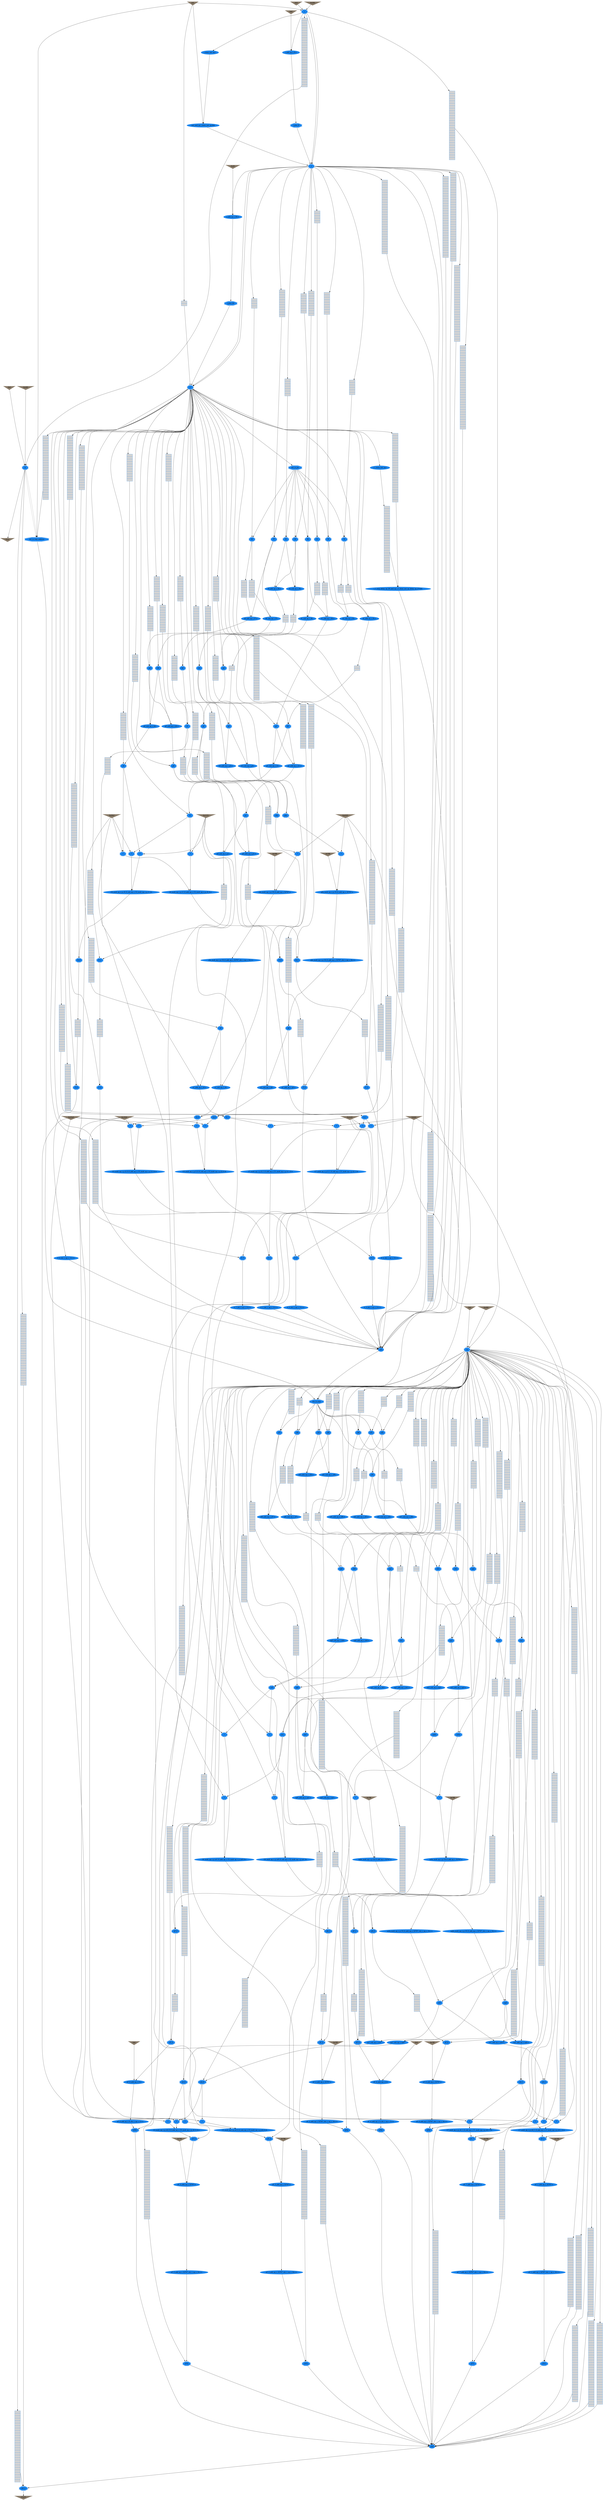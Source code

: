 digraph fdct {
	// Components (Nodes)
	node [shape=ellipse, style=filled, color=dodgerblue2];
	"C7_mult_op_s_p_xS_1_6_sub_op_s_C1_mult_op_s_p_xQ_1_6" [label="C7_mult_op_s_p_xS_1_6_sub_op_s_C1_mult_op_s_p_xQ_1_6:-"  color=dodgerblue2 ];
	"xp1" [label="xp1" shape=doubleoctagon  color=dodgerblue2 ];
	"c322" [label="{||||||||||}" shape=record fillcolor=lightgray  color=dodgerblue2 ];
	"F_7_shr_c_op_s_13" [label="F_7_shr_c_op_s_13:>>"  color=dodgerblue2 ];
	"c411" [label="{||||||}" shape=record fillcolor=lightgray  color=dodgerblue2 ];
	"f3" [label="f3" shape=doubleoctagon  color=dodgerblue2 ];
	"c267" [color=bisque4 shape=invtriangle label="0x8"];
	"f0_add_op_s_f7" [label="f0_add_op_s_f7:+"  color=dodgerblue2 ];
	"c356" [label="{|||||||||||}" shape=record fillcolor=lightgray  color=dodgerblue2 ];
	"xq0a_mult_op_s_p_C0_6_add_op_s_32767_shr_c_op_s_16" [label="xq0a_mult_op_s_p_C0_6_add_op_s_32767_shr_c_op_s_16:>>"  color=dodgerblue2 ];
	"xf0" [label="xf0" shape=doubleoctagon  color=dodgerblue2 ];
	"C3" [color=bisque4 shape=invtriangle label="0x25a0"];
	"c390" [label="{|||||}" shape=record fillcolor=lightgray  color=dodgerblue2 ];
	"s1" [label="s1" shape=doubleoctagon  color=dodgerblue2 ];
	"C7_mult_op_s_p_Q_1_6_add_op_s_C1_mult_op_s_p_S_1_6" [label="C7_mult_op_s_p_Q_1_6_add_op_s_C1_mult_op_s_p_S_1_6:+"  color=dodgerblue2 ];
	"xF_3_add_op_s_32767" [label="xF_3_add_op_s_32767:+"  color=dodgerblue2 ];
	"c335" [label="{||||||||||||||||||}" shape=record fillcolor=lightgray  color=dodgerblue2 ];
	"xR_0" [label="xR_0" shape=doubleoctagon  color=dodgerblue2 ];
	"c424" [label="{||}" shape=record fillcolor=lightgray  color=dodgerblue2 ];
	"xj_step_delay_op_6" [label="{|||||}" shape=record fillcolor=lightgray  color=dodgerblue2 ];
	"C1" [color=bisque4 shape=invtriangle label="0x2c62"];
	"xg2" [label="xg2" shape=doubleoctagon  color=dodgerblue2 ];
	"c369" [label="{|||||||||||||||||||}" shape=record fillcolor=lightgray  color=dodgerblue2 ];
	"h3_sub_op_s_g3" [label="h3_sub_op_s_g3:-"  color=dodgerblue2 ];
	"xq1_sub_op_s_xq0" [label="xq1_sub_op_s_xq0:-"  color=dodgerblue2 ];
	"S_1" [label="S_1" shape=doubleoctagon  color=dodgerblue2 ];
	"c403" [label="{||||||}" shape=record fillcolor=lightgray  color=dodgerblue2 ];
	"F_2" [label="F_2" shape=doubleoctagon  color=dodgerblue2 ];
	"c314" [label="{|||||||||}" shape=record fillcolor=lightgray  color=dodgerblue2 ];
	"j_step_delay_op_31" [label="{||||||||||||||||||||||||||||||}" shape=record fillcolor=lightgray  color=dodgerblue2 ];
	"c348" [label="{||||||||||}" shape=record fillcolor=lightgray  color=dodgerblue2 ];
	"xj_step_delay_op_33" [label="{||||||||||||||||||||||||||||||||}" shape=record fillcolor=lightgray  color=dodgerblue2 ];
	"j_step_delay_op_4" [label="{|||}" shape=record fillcolor=lightgray  color=dodgerblue2 ];
	"C6" [color=bisque4 shape=invtriangle label="0x1151"];
	"xf5" [label="xf5" shape=doubleoctagon  color=dodgerblue2 ];
	"xg0_add_op_s_xh0" [label="xg0_add_op_s_xh0:+"  color=dodgerblue2 ];
	"init" [color=bisque4 shape=invtriangle label="init"];
	"C5_mult_op_s_p_xQ_0_6" [label="*" shape=doubleoctagon  color=dodgerblue2 ];
	"p0_add_op_s_p1" [label="p0_add_op_s_p1:+"  color=dodgerblue2 ];
	"c382" [label="{|||||||||||||||||||||||||||}" shape=record fillcolor=lightgray  color=dodgerblue2 ];
	"i_1_done_not_op" [label="i_1_done_not_op:!"  color=dodgerblue2 ];
	"c327" [label="{||||||||||}" shape=record fillcolor=lightgray  color=dodgerblue2 ];
	"i_plus_8" [label="i_plus_8" shape=doubleoctagon  color=dodgerblue2 ];
	"f2_sub_op_s_f5" [label="f2_sub_op_s_f5:-"  color=dodgerblue2 ];
	"c272" [color=bisque4 shape=invtriangle label="0x7fff"];
	"c416" [label="{||||||}" shape=record fillcolor=lightgray  color=dodgerblue2 ];
	"xs0a" [label="xs0a" shape=doubleoctagon  color=dodgerblue2 ];
	"xr0" [label="xr0" shape=doubleoctagon  color=dodgerblue2 ];
	"C2_mult_op_s_p_xr0_6" [label="*" shape=doubleoctagon  color=dodgerblue2 ];
	"c361" [label="{|||||||||||}" shape=record fillcolor=lightgray  color=dodgerblue2 ];
	"xh1" [label="xh1" shape=doubleoctagon  color=dodgerblue2 ];
	"c395" [label="{||||}" shape=record fillcolor=lightgray  color=dodgerblue2 ];
	"C5_mult_op_s_p_S_0_6" [label="*" shape=doubleoctagon  color=dodgerblue2 ];
	"c306" [color=bisque4 shape=invtriangle label="0x7fff"];
	"xf0_add_op_s_xf7" [label="xf0_add_op_s_xf7:+"  color=dodgerblue2 ];
	"xF_1" [label="xF_1" shape=doubleoctagon  color=dodgerblue2 ];
	"c285" [color=bisque4 shape=invtriangle label="0x0"];
	"xF_5_add_op_s_32767_shr_c_op_s_16" [label="xF_5_add_op_s_32767_shr_c_op_s_16:>>"  color=dodgerblue2 ];
	"xP_0" [label="xP_0" shape=doubleoctagon  color=dodgerblue2 ];
	"c340" [label="{|||||||||||||||||||||||||}" shape=record fillcolor=lightgray  color=dodgerblue2 ];
	"mf" [label="mf"  color=dodgerblue2 ];
	"c319" [label="{|||||||||}" shape=record fillcolor=lightgray  color=dodgerblue2 ];
	"j_step_delay_op_34" [label="{|||||||||||||||||||||||||||||||||}" shape=record fillcolor=lightgray  color=dodgerblue2 ];
	"q0a_mult_op_s_p_C0_6_add_op_s_32767" [label="q0a_mult_op_s_p_C0_6_add_op_s_32767:+"  color=dodgerblue2 ];
	"c374" [label="{||||||||||||||||||||||||||}" shape=record fillcolor=lightgray  color=dodgerblue2 ];
	"C7_mult_op_s_p_xQ_1_6_add_op_s_C1_mult_op_s_p_xS_1_6" [label="C7_mult_op_s_p_xQ_1_6_add_op_s_C1_mult_op_s_p_xS_1_6:+"  color=dodgerblue2 ];
	"c353" [label="{||||||||||}" shape=record fillcolor=lightgray  color=dodgerblue2 ];
	"j_step_delay_op_9" [label="{||||||||}" shape=record fillcolor=lightgray  color=dodgerblue2 ];
	"xh3_sub_op_s_xg3" [label="xh3_sub_op_s_xg3:-"  color=dodgerblue2 ];
	"f6" [label="f6" shape=doubleoctagon  color=dodgerblue2 ];
	"c408" [label="{||||||}" shape=record fillcolor=lightgray  color=dodgerblue2 ];
	"xi_step_delay_op_29_" [label="{||||||||||||||||||||||||||||}" shape=record fillcolor=lightgray  color=dodgerblue2 ];
	"xF_1_add_op_s_32767_shr_c_op_s_16" [label="xF_1_add_op_s_32767_shr_c_op_s_16:>>"  color=dodgerblue2 ];
	"i_1" [label="i_1" shape=doubleoctagon  color=dodgerblue2 ];
	"c332" [label="{|||||||||||||||||}" shape=record fillcolor=lightgray  color=dodgerblue2 ];
	"h1" [label="h1" shape=doubleoctagon  color=dodgerblue2 ];
	"C1" [color=bisque4 shape=invtriangle label="0x2c62"];
	"xf2" [label="xf2" shape=doubleoctagon  color=dodgerblue2 ];
	"c387" [label="{|||||||||||||||||||||||||||}" shape=record fillcolor=lightgray  color=dodgerblue2 ];
	"s1_sub_op_s_s0" [label="s1_sub_op_s_s0:-"  color=dodgerblue2 ];
	"c366" [label="{||||||||||||||||||}" shape=record fillcolor=lightgray  color=dodgerblue2 ];
	"C7" [color=bisque4 shape=invtriangle label="0x8d4"];
	"g1_add_op_s_h1" [label="g1_add_op_s_h1:+"  color=dodgerblue2 ];
	"c421" [label="{||}" shape=record fillcolor=lightgray  color=dodgerblue2 ];
	"xg3" [label="xg3" shape=doubleoctagon  color=dodgerblue2 ];
	"xj_step_delay_op_3" [label="{||}" shape=record fillcolor=lightgray  color=dodgerblue2 ];
	"xj_step_delay_op_30" [label="{|||||||||||||||||||||||||||||}" shape=record fillcolor=lightgray  color=dodgerblue2 ];
	"F_1_shr_c_op_s_13" [label="F_1_shr_c_op_s_13:>>"  color=dodgerblue2 ];
	"c400" [label="{||||}" shape=record fillcolor=lightgray  color=dodgerblue2 ];
	"F_5" [label="F_5" shape=doubleoctagon  color=dodgerblue2 ];
	"c311" [color=bisque4 shape=invtriangle label="0x7fff"];
	"xp0_add_op_s_xp1" [label="xp0_add_op_s_xp1:+"  color=dodgerblue2 ];
	"xF6r" [label="xF6r" shape=doubleoctagon  color=dodgerblue2 ];
	"C6_mult_op_s_p_r0_6" [label="*" shape=doubleoctagon  color=dodgerblue2 ];
	"c290" [color=bisque4 shape=invtriangle label="0x7fff"];
	"xf7" [label="xf7" shape=doubleoctagon  color=dodgerblue2 ];
	"xf2_sub_op_s_xf5" [label="xf2_sub_op_s_xf5:-"  color=dodgerblue2 ];
	"c345" [label="{|||||||||||||||||||||||||}" shape=record fillcolor=lightgray  color=dodgerblue2 ];
	"init_and_op_i_done_not_op" [label="init_and_op_i_done_not_op:&&"  color=dodgerblue2 ];
	"f1" [label="f1" shape=doubleoctagon  color=dodgerblue2 ];
	"i_1_delay_op_26" [label="{|||||||||||||||||||||||||}" shape=record fillcolor=lightgray  color=dodgerblue2 ];
	"c413" [label="{||||||}" shape=record fillcolor=lightgray  color=dodgerblue2 ];
	"c324" [label="{||||||||||}" shape=record fillcolor=lightgray  color=dodgerblue2 ];
	"P_1" [label="P_1" shape=doubleoctagon  color=dodgerblue2 ];
	"C5_mult_op_s_p_xS_0_6" [label="*" shape=doubleoctagon  color=dodgerblue2 ];
	"c379" [label="{||||||||||||||||||||||||||}" shape=record fillcolor=lightgray  color=dodgerblue2 ];
	"c392" [label="{|}" shape=record fillcolor=lightgray  color=dodgerblue2 ];
	"C1_mult_op_s_p_Q_1_6" [label="*" shape=doubleoctagon  color=dodgerblue2 ];
	"xF_4_add_op_s_4" [label="xF_4_add_op_s_4:+"  color=dodgerblue2 ];
	"s0" [label="s0" shape=doubleoctagon  color=dodgerblue2 ];
	"xQ_1" [label="xQ_1" shape=doubleoctagon  color=dodgerblue2 ];
	"xj_step_delay_op_8" [label="{|||||||}" shape=record fillcolor=lightgray  color=dodgerblue2 ];
	"c337" [label="{||||||||||||||||||}" shape=record fillcolor=lightgray  color=dodgerblue2 ];
	"C0" [color=bisque4 shape=invtriangle label="0xb505"];
	"c358" [label="{|||||||||||}" shape=record fillcolor=lightgray  color=dodgerblue2 ];
	"f1_add_op_s_f6" [label="f1_add_op_s_f6:+"  color=dodgerblue2 ];
	"xs0a_mult_op_s_p_C0_6_add_op_s_32767" [label="xs0a_mult_op_s_p_C0_6_add_op_s_32767:+"  color=dodgerblue2 ];
	"C3" [color=bisque4 shape=invtriangle label="0x25a0"];
	"i" [label="i" shape=doubleoctagon  color=dodgerblue2 ];
	"c316" [label="{|||||||||}" shape=record fillcolor=lightgray  color=dodgerblue2 ];
	"j_step_delay_op_32" [label="{|||||||||||||||||||||||||||||||}" shape=record fillcolor=lightgray  color=dodgerblue2 ];
	"c405" [label="{||||||}" shape=record fillcolor=lightgray  color=dodgerblue2 ];
	"F_0" [label="F_0" shape=doubleoctagon  color=dodgerblue2 ];
	"xj_step_delay_op_35" [label="{||||||||||||||||||||||||||||||||||}" shape=record fillcolor=lightgray  color=dodgerblue2 ];
	"j_step_delay_op_6" [label="{|||||}" shape=record fillcolor=lightgray  color=dodgerblue2 ];
	"c350" [label="{||||||||||}" shape=record fillcolor=lightgray  color=dodgerblue2 ];
	"c426" [label="{||}" shape=record fillcolor=lightgray  color=dodgerblue2 ];
	"xg1" [label="xg1" shape=doubleoctagon  color=dodgerblue2 ];
	"C5" [color=bisque4 shape=invtriangle label="0x1924"];
	"s0a_mult_op_s_p_C0_6_add_op_s_32767" [label="s0a_mult_op_s_p_C0_6_add_op_s_32767:+"  color=dodgerblue2 ];
	"c371" [label="{|||||||||||||||||||}" shape=record fillcolor=lightgray  color=dodgerblue2 ];
	"xs1_sub_op_s_xs0" [label="xs1_sub_op_s_xs0:-"  color=dodgerblue2 ];
	"xF5r" [label="xF5r" shape=doubleoctagon  color=dodgerblue2 ];
	"c329" [label="{|||||||||||||||||}" shape=record fillcolor=lightgray  color=dodgerblue2 ];
	"xS_1" [label="xS_1" shape=doubleoctagon  color=dodgerblue2 ];
	"xF_0_add_op_s_6" [label="xF_0_add_op_s_6:+"  color=dodgerblue2 ];
	"C2" [color=bisque4 shape=invtriangle label="0x29cf"];
	"xF_6" [label="xF_6" shape=doubleoctagon  color=dodgerblue2 ];
	"c418" [label="{||||||}" shape=record fillcolor=lightgray  color=dodgerblue2 ];
	"i_1_step_delay_op_28_and_op_i_1_done_not_op_delay_op_27" [label="i_1_step_delay_op_28_and_op_i_1_done_not_op_delay_op_27:&&"  color=dodgerblue2 ];
	"C6" [color=bisque4 shape=invtriangle label="0x1151"];
	"xf4" [label="xf4" shape=doubleoctagon  color=dodgerblue2 ];
	"xg1_add_op_s_xh1" [label="xg1_add_op_s_xh1:+"  color=dodgerblue2 ];
	"g3" [label="g3" shape=doubleoctagon  color=dodgerblue2 ];
	"c384" [label="{|||||||||||||||||||||||||||}" shape=record fillcolor=lightgray  color=dodgerblue2 ];
	"q1_add_op_s_q0" [label="q1_add_op_s_q0:+"  color=dodgerblue2 ];
	"xi" [label="xi" shape=doubleoctagon  color=dodgerblue2 ];
	"dct_o" [label="dct_o" shape=doubleoctagon  color=dodgerblue2 ];
	"c397" [label="{|}" shape=record fillcolor=lightgray  color=dodgerblue2 ];
	"xF_6_add_op_s_32767_shr_c_op_s_16" [label="xF_6_add_op_s_32767_shr_c_op_s_16:>>"  color=dodgerblue2 ];
	"xq0a" [label="xq0a" shape=doubleoctagon  color=dodgerblue2 ];
	"c342" [label="{|||||||||||||||||||||||||}" shape=record fillcolor=lightgray  color=dodgerblue2 ];
	"xf1_add_op_s_xf6" [label="xf1_add_op_s_xf6:+"  color=dodgerblue2 ];
	"C6_mult_op_s_p_xr0_6" [label="*" shape=doubleoctagon  color=dodgerblue2 ];
	"f3_sub_op_s_f4" [label="f3_sub_op_s_f4:-"  color=dodgerblue2 ];
	"c363" [label="{||||||||||||||||||}" shape=record fillcolor=lightgray  color=dodgerblue2 ];
	"C3_mult_op_s_p_S_0_6" [label="*" shape=doubleoctagon  color=dodgerblue2 ];
	"xF0r" [label="xF0r" shape=doubleoctagon  color=dodgerblue2 ];
	"c308" [color=bisque4 shape=invtriangle label="0x7fff"];
	"c355" [label="{|||||||||||}" shape=record fillcolor=lightgray  color=dodgerblue2 ];
	"j_step_delay_op_11" [label="{||||||||||}" shape=record fillcolor=lightgray  color=dodgerblue2 ];
	"xq0a_mult_op_s_p_C0_6_add_op_s_32767" [label="xq0a_mult_op_s_p_C0_6_add_op_s_32767:+"  color=dodgerblue2 ];
	"c410" [label="{||||}" shape=record fillcolor=lightgray  color=dodgerblue2 ];
	"j_step_delay_op_35" [label="{||||||||||||||||||||||||||||||||||}" shape=record fillcolor=lightgray  color=dodgerblue2 ];
	"c266" [color=bisque4 shape=invtriangle label="0x280"];
	"f4" [label="f4" shape=doubleoctagon  color=dodgerblue2 ];
	"C1_mult_op_s_p_xQ_1_6" [label="*" shape=doubleoctagon  color=dodgerblue2 ];
	"c321" [label="{||||||||||}" shape=record fillcolor=lightgray  color=dodgerblue2 ];
	"Q_0" [label="Q_0" shape=doubleoctagon  color=dodgerblue2 ];
	"C6_mult_op_s_p_r1_6" [label="*" shape=doubleoctagon  color=dodgerblue2 ];
	"c287" [color=bisque4 shape=invtriangle label="0x0"];
	"c376" [label="{||||||||||||||||||||||||||}" shape=record fillcolor=lightgray  color=dodgerblue2 ];
	"C7" [color=bisque4 shape=invtriangle label="0x8d4"];
	"h3_add_op_s_g3" [label="h3_add_op_s_g3:+"  color=dodgerblue2 ];
	"c368" [label="{||||||||||||||||||}" shape=record fillcolor=lightgray  color=dodgerblue2 ];
	"c334" [label="{|||||||||||||||||}" shape=record fillcolor=lightgray  color=dodgerblue2 ];
	"xj_step_delay_op_5" [label="{||||}" shape=record fillcolor=lightgray  color=dodgerblue2 ];
	"c423" [label="{|||||}" shape=record fillcolor=lightgray  color=dodgerblue2 ];
	"xF_4" [label="xF_4" shape=doubleoctagon  color=dodgerblue2 ];
	"c389" [label="{||||||}" shape=record fillcolor=lightgray  color=dodgerblue2 ];
	"xF3r" [label="xF3r" shape=doubleoctagon  color=dodgerblue2 ];
	"xF_2_add_op_s_32767_shr_c_op_s_16" [label="xF_2_add_op_s_32767_shr_c_op_s_16:>>"  color=dodgerblue2 ];
	"xR_1" [label="xR_1" shape=doubleoctagon  color=dodgerblue2 ];
	"xf1" [label="xf1" shape=doubleoctagon  color=dodgerblue2 ];
	"C1" [color=bisque4 shape=invtriangle label="0x2c62"];
	"C1_mult_op_s_p_S_1_6" [label="*" shape=doubleoctagon  color=dodgerblue2 ];
	"c292" [color=bisque4 shape=invtriangle label="0x7fff"];
	"xf6" [label="xf6" shape=doubleoctagon  color=dodgerblue2 ];
	"xf3_sub_op_s_xf4" [label="xf3_sub_op_s_xf4:-"  color=dodgerblue2 ];
	"c347" [label="{||||||||||}" shape=record fillcolor=lightgray  color=dodgerblue2 ];
	"init_delay_op_2" [label="{|}" shape=record fillcolor=lightgray  color=dodgerblue2 ];
	"xj_step_delay_op_32" [label="{|||||||||||||||||||||||||||||||}" shape=record fillcolor=lightgray  color=dodgerblue2 ];
	"F_3" [label="F_3" shape=doubleoctagon  color=dodgerblue2 ];
	"c402" [label="{||||||}" shape=record fillcolor=lightgray  color=dodgerblue2 ];
	"F_2_shr_c_op_s_13" [label="F_2_shr_c_op_s_13:>>"  color=dodgerblue2 ];
	"c313" [label="{|||||||||}" shape=record fillcolor=lightgray  color=dodgerblue2 ];
	"xq0" [label="xq0" shape=doubleoctagon  color=dodgerblue2 ];
	"xq1_add_op_s_xq0" [label="xq1_add_op_s_xq0:+"  color=dodgerblue2 ];
	"xr1" [label="xr1" shape=doubleoctagon  color=dodgerblue2 ];
	"c360" [label="{|||||||||||}" shape=record fillcolor=lightgray  color=dodgerblue2 ];
	"C6_mult_op_s_p_xr1_6" [label="*" shape=doubleoctagon  color=dodgerblue2 ];
	"f2_add_op_s_f5" [label="f2_add_op_s_f5:+"  color=dodgerblue2 ];
	"xF2r" [label="xF2r" shape=doubleoctagon  color=dodgerblue2 ];
	"C0" [color=bisque4 shape=invtriangle label="0xb505"];
	"i_1_step_delay_op_28" [label="{|||||||||||||||||||||||||||}" shape=record fillcolor=lightgray  color=dodgerblue2 ];
	"c415" [label="{||}" shape=record fillcolor=lightgray  color=dodgerblue2 ];
	"j_plus_64" [label="j_plus_64" shape=doubleoctagon  color=dodgerblue2 ];
	"c326" [label="{||||||||||}" shape=record fillcolor=lightgray  color=dodgerblue2 ];
	"C3_mult_op_s_p_xS_0_6" [label="*" shape=doubleoctagon  color=dodgerblue2 ];
	"C6_mult_op_s_p_r0_6_sub_op_s_C2_mult_op_s_p_r1_6" [label="C6_mult_op_s_p_r0_6_sub_op_s_C2_mult_op_s_p_r1_6:-"  color=dodgerblue2 ];
	"output" [color=bisque4 shape=invtriangle label="output"];
	"c381" [label="{|||||||||||||||||||||||||||}" shape=record fillcolor=lightgray  color=dodgerblue2 ];
	"F_5_shr_c_op_s_13" [label="F_5_shr_c_op_s_13:>>"  color=dodgerblue2 ];
	"c318" [label="{|||||||||}" shape=record fillcolor=lightgray  color=dodgerblue2 ];
	"R_0" [label="R_0" shape=doubleoctagon  color=dodgerblue2 ];
	"j_step_delay_op_8" [label="{|||||||}" shape=record fillcolor=lightgray  color=dodgerblue2 ];
	"f7" [label="f7" shape=doubleoctagon  color=dodgerblue2 ];
	"xi_step_delay_op_29" [label="{||||||||||||||||||||||||||||}" shape=record fillcolor=lightgray  color=dodgerblue2 ];
	"c407" [label="{||||||}" shape=record fillcolor=lightgray  color=dodgerblue2 ];
	"xf3" [label="xf3" shape=doubleoctagon  color=dodgerblue2 ];
	"xh3_add_op_s_xg3" [label="xh3_add_op_s_xg3:+"  color=dodgerblue2 ];
	"c352" [label="{||||||||||}" shape=record fillcolor=lightgray  color=dodgerblue2 ];
	"g1" [label="g1" shape=doubleoctagon  color=dodgerblue2 ];
	"c386" [label="{|||||||||||||||||||||||||||}" shape=record fillcolor=lightgray  color=dodgerblue2 ];
	"s1_add_op_s_s0" [label="s1_add_op_s_s0:+"  color=dodgerblue2 ];
	"C7" [color=bisque4 shape=invtriangle label="0x8d4"];
	"c394" [label="{||||||}" shape=record fillcolor=lightgray  color=dodgerblue2 ];
	"s0a" [label="s0a" shape=doubleoctagon  color=dodgerblue2 ];
	"c305" [color=bisque4 shape=invtriangle label="0x6"];
	"C3_mult_op_s_p_Q_0_6" [label="*" shape=doubleoctagon  color=dodgerblue2 ];
	"c339" [label="{|||||||||||||||||||||||||}" shape=record fillcolor=lightgray  color=dodgerblue2 ];
	"xF_5_add_op_s_32767" [label="xF_5_add_op_s_32767:+"  color=dodgerblue2 ];
	"xP_1" [label="xP_1" shape=doubleoctagon  color=dodgerblue2 ];
	"xg0" [label="xg0" shape=doubleoctagon  color=dodgerblue2 ];
	"C5" [color=bisque4 shape=invtriangle label="0x1924"];
	"xj_step_delay_op_10" [label="{|||||||||}" shape=record fillcolor=lightgray  color=dodgerblue2 ];
	"c428" [label="{||||||}" shape=record fillcolor=lightgray  color=dodgerblue2 ];
	"C1_mult_op_s_p_xS_1_6" [label="*" shape=doubleoctagon  color=dodgerblue2 ];
	"q0a_mult_op_s_p_C0_6" [label="*" shape=doubleoctagon  color=dodgerblue2 ];
	"c373" [label="{||||||||||||||||||||||||||}" shape=record fillcolor=lightgray  color=dodgerblue2 ];
	"F_6" [label="F_6" shape=doubleoctagon  color=dodgerblue2 ];
	"c399" [label="{||||||}" shape=record fillcolor=lightgray  color=dodgerblue2 ];
	"xF_7_add_op_s_32767_shr_c_op_s_16" [label="xF_7_add_op_s_32767_shr_c_op_s_16:>>"  color=dodgerblue2 ];
	"c344" [label="{|||||||||||||||||||||||||}" shape=record fillcolor=lightgray  color=dodgerblue2 ];
	"i_done_not_op" [label="i_done_not_op:!"  color=dodgerblue2 ];
	"xf2_add_op_s_xf5" [label="xf2_add_op_s_xf5:+"  color=dodgerblue2 ];
	"C0" [color=bisque4 shape=invtriangle label="0xb505"];
	"xs0" [label="xs0" shape=doubleoctagon  color=dodgerblue2 ];
	"c378" [label="{||||||||||||||||||||||||||}" shape=record fillcolor=lightgray  color=dodgerblue2 ];
	"C6_mult_op_s_p_r1_6_add_op_s_C2_mult_op_s_p_r0_6" [label="C6_mult_op_s_p_r1_6_add_op_s_C2_mult_op_s_p_r0_6:+"  color=dodgerblue2 ];
	"C3_mult_op_s_p_xQ_0_6" [label="*" shape=doubleoctagon  color=dodgerblue2 ];
	"c323" [label="{||||||||||}" shape=record fillcolor=lightgray  color=dodgerblue2 ];
	"xp0" [label="xp0" shape=doubleoctagon  color=dodgerblue2 ];
	"xF_1_add_op_s_32767" [label="xF_1_add_op_s_32767:+"  color=dodgerblue2 ];
	"xS_0" [label="xS_0" shape=doubleoctagon  color=dodgerblue2 ];
	"c331" [label="{|||||||||||||||||}" shape=record fillcolor=lightgray  color=dodgerblue2 ];
	"i_done_delay_op_28_" [label="{|||||||||||||||||||||||||||}" shape=record fillcolor=lightgray  color=dodgerblue2 ];
	"c420" [label="{||}" shape=record fillcolor=lightgray  color=dodgerblue2 ];
	"xF_5" [label="xF_5" shape=doubleoctagon  color=dodgerblue2 ];
	"C2" [color=bisque4 shape=invtriangle label="0x29cf"];
	"g0_sub_op_s_h0" [label="g0_sub_op_s_h0:-"  color=dodgerblue2 ];
	"c365" [label="{||||||||||||||||||}" shape=record fillcolor=lightgray  color=dodgerblue2 ];
	"C6_mult_op_s_p_xr0_6_sub_op_s_C2_mult_op_s_p_xr1_6" [label="C6_mult_op_s_p_xr0_6_sub_op_s_C2_mult_op_s_p_xr1_6:-"  color=dodgerblue2 ];
	"p0" [label="p0" shape=doubleoctagon  color=dodgerblue2 ];
	"c310" [color=bisque4 shape=invtriangle label="0x7fff"];
	"C3_mult_op_s_p_S_0_6_sub_op_s_C5_mult_op_s_p_Q_0_6" [label="C3_mult_op_s_p_S_0_6_sub_op_s_C5_mult_op_s_p_Q_0_6:-"  color=dodgerblue2 ];
	"s0a_mult_op_s_p_C0_6" [label="*" shape=doubleoctagon  color=dodgerblue2 ];
	"C3" [color=bisque4 shape=invtriangle label="0x25a0"];
	"xF_3" [label="xF_3" shape=doubleoctagon  color=dodgerblue2 ];
	"c425" [label="{||||}" shape=record fillcolor=lightgray  color=dodgerblue2 ];
	"xj_step_delay_op_7" [label="{||||||}" shape=record fillcolor=lightgray  color=dodgerblue2 ];
	"c336" [label="{||||||||||||||||||}" shape=record fillcolor=lightgray  color=dodgerblue2 ];
	"xF4r" [label="xF4r" shape=doubleoctagon  color=dodgerblue2 ];
	"c404" [label="{|}" shape=record fillcolor=lightgray  color=dodgerblue2 ];
	"F_1" [label="F_1" shape=doubleoctagon  color=dodgerblue2 ];
	"F_3_shr_c_op_s_13" [label="F_3_shr_c_op_s_13:>>"  color=dodgerblue2 ];
	"c315" [label="{|||||||||}" shape=record fillcolor=lightgray  color=dodgerblue2 ];
	"S_0" [label="S_0" shape=doubleoctagon  color=dodgerblue2 ];
	"xs1_add_op_s_xs0" [label="xs1_add_op_s_xs0:+"  color=dodgerblue2 ];
	"c370" [label="{|||||||||||||||||||}" shape=record fillcolor=lightgray  color=dodgerblue2 ];
	"c357" [label="{|||||||||||}" shape=record fillcolor=lightgray  color=dodgerblue2 ];
	"c268" [color=bisque4 shape=invtriangle label="0x40"];
	"f0_sub_op_s_f7" [label="f0_sub_op_s_f7:-"  color=dodgerblue2 ];
	"c412" [label="{||||||}" shape=record fillcolor=lightgray  color=dodgerblue2 ];
	"f2" [label="f2" shape=doubleoctagon  color=dodgerblue2 ];
	"j_step_delay_op_36" [label="{|||||||||||||||||||||||||||||||||||}" shape=record fillcolor=lightgray  color=dodgerblue2 ];
	"xh3" [label="xh3" shape=doubleoctagon  color=dodgerblue2 ];
	"xF_3_add_op_s_32767_shr_c_op_s_16" [label="xF_3_add_op_s_32767_shr_c_op_s_16:>>"  color=dodgerblue2 ];
	"C7_mult_op_s_p_S_1_6" [label="*" shape=doubleoctagon  color=dodgerblue2 ];
	"c391" [label="{||}" shape=record fillcolor=lightgray  color=dodgerblue2 ];
	"C5" [color=bisque4 shape=invtriangle label="0x1924"];
	"xs0a_mult_op_s_p_C0_6" [label="*" shape=doubleoctagon  color=dodgerblue2 ];
	"j" [label="j" shape=doubleoctagon  color=dodgerblue2 ];
	"c362" [label="{|||||||||||}" shape=record fillcolor=lightgray  color=dodgerblue2 ];
	"C6_mult_op_s_p_xr1_6_add_op_s_C2_mult_op_s_p_xr0_6" [label="C6_mult_op_s_p_xr1_6_add_op_s_C2_mult_op_s_p_xr0_6:+"  color=dodgerblue2 ];
	"xF_7" [label="xF_7" shape=doubleoctagon  color=dodgerblue2 ];
	"c417" [label="{||}" shape=record fillcolor=lightgray  color=dodgerblue2 ];
	"f3_add_op_s_f4" [label="f3_add_op_s_f4:+"  color=dodgerblue2 ];
	"C6" [color=bisque4 shape=invtriangle label="0x1151"];
	"xF_6_add_op_s_32767" [label="xF_6_add_op_s_32767:+"  color=dodgerblue2 ];
	"F_7" [label="F_7" shape=doubleoctagon  color=dodgerblue2 ];
	"c341" [label="{|||||||||||||||||||||||||}" shape=record fillcolor=lightgray  color=dodgerblue2 ];
	"xj" [label="xj" shape=doubleoctagon  color=dodgerblue2 ];
	"c307" [color=bisque4 shape=invtriangle label="0x7fff"];
	"dct_io_tmp" [label="dct_io_tmp" shape=doubleoctagon  color=dodgerblue2 ];
	"c396" [label="{||}" shape=record fillcolor=lightgray  color=dodgerblue2 ];
	"C3_mult_op_s_p_Q_0_6_add_op_s_C5_mult_op_s_p_S_0_6" [label="C3_mult_op_s_p_Q_0_6_add_op_s_C5_mult_op_s_p_S_0_6:+"  color=dodgerblue2 ];
	"xg0_sub_op_s_xh0" [label="xg0_sub_op_s_xh0:-"  color=dodgerblue2 ];
	"q1" [label="q1" shape=doubleoctagon  color=dodgerblue2 ];
	"C2" [color=bisque4 shape=invtriangle label="0x29cf"];
	"xj_step_delay_op_34" [label="{|||||||||||||||||||||||||||||||||}" shape=record fillcolor=lightgray  color=dodgerblue2 ];
	"j_step_delay_op_5" [label="{||||}" shape=record fillcolor=lightgray  color=dodgerblue2 ];
	"c349" [label="{||||||||||}" shape=record fillcolor=lightgray  color=dodgerblue2 ];
	"h3" [label="h3" shape=doubleoctagon  color=dodgerblue2 ];
	"c328" [label="{||||||||||}" shape=record fillcolor=lightgray  color=dodgerblue2 ];
	"i_1_done_not_op_delay_op_27" [label="{||||||||||||||||||||||||||}" shape=record fillcolor=lightgray  color=dodgerblue2 ];
	"p0_sub_op_s_p1" [label="p0_sub_op_s_p1:-"  color=dodgerblue2 ];
	"c383" [label="{|||||||||||||||||||||||||||}" shape=record fillcolor=lightgray  color=dodgerblue2 ];
	"xmf" [label="xmf"  color=dodgerblue2 ];
	"C3_mult_op_s_p_xS_0_6_sub_op_s_C5_mult_op_s_p_xQ_0_6" [label="C3_mult_op_s_p_xS_0_6_sub_op_s_C5_mult_op_s_p_xQ_0_6:-"  color=dodgerblue2 ];
	"h0" [label="h0" shape=doubleoctagon  color=dodgerblue2 ];
	"g0" [label="g0" shape=doubleoctagon  color=dodgerblue2 ];
	"c388" [label="{|||||||||||||||||||||||||||}" shape=record fillcolor=lightgray  color=dodgerblue2 ];
	"xF_2_add_op_s_32767" [label="xF_2_add_op_s_32767:+"  color=dodgerblue2 ];
	"c422" [label="{|}" shape=record fillcolor=lightgray  color=dodgerblue2 ];
	"r0" [label="r0" shape=doubleoctagon  color=dodgerblue2 ];
	"c333" [label="{|||||||||||||||||}" shape=record fillcolor=lightgray  color=dodgerblue2 ];
	"xj_step_delay_op_4" [label="{|||}" shape=record fillcolor=lightgray  color=dodgerblue2 ];
	"xq0a_mult_op_s_p_C0_6" [label="*" shape=doubleoctagon  color=dodgerblue2 ];
	"j_step_delay_op_10" [label="{|||||||||}" shape=record fillcolor=lightgray  color=dodgerblue2 ];
	"c354" [label="{||||||||||}" shape=record fillcolor=lightgray  color=dodgerblue2 ];
	"C7_mult_op_s_p_Q_1_6" [label="*" shape=doubleoctagon  color=dodgerblue2 ];
	"xF7r" [label="xF7r" shape=doubleoctagon  color=dodgerblue2 ];
	"C7" [color=bisque4 shape=invtriangle label="0x8d4"];
	"c320" [label="{|||||||||}" shape=record fillcolor=lightgray  color=dodgerblue2 ];
	"Q_1" [label="Q_1" shape=doubleoctagon  color=dodgerblue2 ];
	"C7_mult_op_s_p_xS_1_6" [label="*" shape=doubleoctagon  color=dodgerblue2 ];
	"c265" [color=bisque4 shape=invtriangle label="0x0"];
	"f5" [label="f5" shape=doubleoctagon  color=dodgerblue2 ];
	"c409" [label="{||||||}" shape=record fillcolor=lightgray  color=dodgerblue2 ];
	"F_6_shr_c_op_s_13" [label="F_6_shr_c_op_s_13:>>"  color=dodgerblue2 ];
	"c286" [color=bisque4 shape=invtriangle label="0x280"];
	"xF_0" [label="xF_0" shape=doubleoctagon  color=dodgerblue2 ];
	"xf0_sub_op_s_xf7" [label="xf0_sub_op_s_xf7:-"  color=dodgerblue2 ];
	"c375" [label="{||||||||||||||||||||||||||}" shape=record fillcolor=lightgray  color=dodgerblue2 ];
	"q0a_mult_op_s_p_C0_6_add_op_s_32767_shr_c_op_s_16" [label="q0a_mult_op_s_p_C0_6_add_op_s_32767_shr_c_op_s_16:>>"  color=dodgerblue2 ];
	"c325" [label="{||||||||||}" shape=record fillcolor=lightgray  color=dodgerblue2 ];
	"dct_io_tmp_address" [label="dct_io_tmp_address" shape=doubleoctagon  color=dodgerblue2 ];
	"c414" [label="{||||||}" shape=record fillcolor=lightgray  color=dodgerblue2 ];
	"f0" [label="f0" shape=doubleoctagon  color=dodgerblue2 ];
	"c270" [color=bisque4 shape=invtriangle label="0x7fff"];
	"f1_sub_op_s_f6" [label="f1_sub_op_s_f6:-"  color=dodgerblue2 ];
	"c359" [label="{|||||||||||}" shape=record fillcolor=lightgray  color=dodgerblue2 ];
	"xF1r" [label="xF1r" shape=doubleoctagon  color=dodgerblue2 ];
	"C0" [color=bisque4 shape=invtriangle label="0xb505"];
	"C2_mult_op_s_p_r1_6" [label="*" shape=doubleoctagon  color=dodgerblue2 ];
	"c380" [label="{||||||||||||||||||||||||||}" shape=record fillcolor=lightgray  color=dodgerblue2 ];
	"done" [color=bisque4 shape=invtriangle label="done"];
	"C3_mult_op_s_p_xQ_0_6_add_op_s_C5_mult_op_s_p_xS_0_6" [label="C3_mult_op_s_p_xQ_0_6_add_op_s_C5_mult_op_s_p_xS_0_6:+"  color=dodgerblue2 ];
	"P_0" [label="P_0" shape=doubleoctagon  color=dodgerblue2 ];
	"c401" [label="{||||||}" shape=record fillcolor=lightgray  color=dodgerblue2 ];
	"j_step_delay_op_30" [label="{|||||||||||||||||||||||||||||}" shape=record fillcolor=lightgray  color=dodgerblue2 ];
	"xj_step_delay_op_31" [label="{||||||||||||||||||||||||||||||}" shape=record fillcolor=lightgray  color=dodgerblue2 ];
	"F_4" [label="F_4" shape=doubleoctagon  color=dodgerblue2 ];
	"c346" [label="{|||||||||||||||||||||||||}" shape=record fillcolor=lightgray  color=dodgerblue2 ];
	"j_add_op_s_64" [label="j_add_op_s_64:+"  color=dodgerblue2 ];
	"xf3_add_op_s_xf4" [label="xf3_add_op_s_xf4:+"  color=dodgerblue2 ];
	"C1" [color=bisque4 shape=invtriangle label="0x2c62"];
	"c367" [label="{||||||||||||||||||}" shape=record fillcolor=lightgray  color=dodgerblue2 ];
	"g1_sub_op_s_h1" [label="g1_sub_op_s_h1:-"  color=dodgerblue2 ];
	"xp0_sub_op_s_xp1" [label="xp0_sub_op_s_xp1:-"  color=dodgerblue2 ];
	"c312" [color=bisque4 shape=invtriangle label="0x7fff"];
	"xq1" [label="xq1" shape=doubleoctagon  color=dodgerblue2 ];
	"q0" [label="q0" shape=doubleoctagon  color=dodgerblue2 ];
	"c351" [label="{||||||||||}" shape=record fillcolor=lightgray  color=dodgerblue2 ];
	"xg1_sub_op_s_xh1" [label="xg1_sub_op_s_xh1:-"  color=dodgerblue2 ];
	"j_step_delay_op_7" [label="{||||||}" shape=record fillcolor=lightgray  color=dodgerblue2 ];
	"q0a" [label="q0a" shape=doubleoctagon  color=dodgerblue2 ];
	"xj_step_delay_op_36" [label="{|||||||||||||||||||||||||||||||||||}" shape=record fillcolor=lightgray  color=dodgerblue2 ];
	"j_step_delay_op_33" [label="{||||||||||||||||||||||||||||||||}" shape=record fillcolor=lightgray  color=dodgerblue2 ];
	"c406" [label="{||||||}" shape=record fillcolor=lightgray  color=dodgerblue2 ];
	"R_1" [label="R_1" shape=doubleoctagon  color=dodgerblue2 ];
	"c317" [label="{|||||||||}" shape=record fillcolor=lightgray  color=dodgerblue2 ];
	"C7_mult_op_s_p_xQ_1_6" [label="*" shape=doubleoctagon  color=dodgerblue2 ];
	"s0a_mult_op_s_p_C0_6_add_op_s_32767_shr_c_op_s_16" [label="s0a_mult_op_s_p_C0_6_add_op_s_32767_shr_c_op_s_16:>>"  color=dodgerblue2 ];
	"c372" [label="{|||||||||||||||||||}" shape=record fillcolor=lightgray  color=dodgerblue2 ];
	"C3" [color=bisque4 shape=invtriangle label="0x25a0"];
	"c427" [label="{||||||}" shape=record fillcolor=lightgray  color=dodgerblue2 ];
	"xF_2" [label="xF_2" shape=doubleoctagon  color=dodgerblue2 ];
	"xj_step_delay_op_9" [label="{||||||||}" shape=record fillcolor=lightgray  color=dodgerblue2 ];
	"c338" [label="{||||||||||||||||||}" shape=record fillcolor=lightgray  color=dodgerblue2 ];
	"xQ_0" [label="xQ_0" shape=doubleoctagon  color=dodgerblue2 ];
	"xF_4_add_op_s_4_shr_c_op_s_3" [label="xF_4_add_op_s_4_shr_c_op_s_3:>>"  color=dodgerblue2 ];
	"xh2" [label="xh2" shape=doubleoctagon  color=dodgerblue2 ];
	"c393" [label="{||||||}" shape=record fillcolor=lightgray  color=dodgerblue2 ];
	"C7_mult_op_s_p_S_1_6_sub_op_s_C1_mult_op_s_p_Q_1_6" [label="C7_mult_op_s_p_S_1_6_sub_op_s_C1_mult_op_s_p_Q_1_6:-"  color=dodgerblue2 ];
	"C5" [color=bisque4 shape=invtriangle label="0x1924"];
	"dct_io_ptr" [label="dct_io_ptr" shape=doubleoctagon  color=dodgerblue2 ];
	"xs0a_mult_op_s_p_C0_6_add_op_s_32767_shr_c_op_s_16" [label="xs0a_mult_op_s_p_C0_6_add_op_s_32767_shr_c_op_s_16:>>"  color=dodgerblue2 ];
	"c288" [color=bisque4 shape=invtriangle label="0x280"];
	"C2_mult_op_s_p_r0_6" [label="*" shape=doubleoctagon  color=dodgerblue2 ];
	"c377" [label="{||||||||||||||||||||||||||}" shape=record fillcolor=lightgray  color=dodgerblue2 ];
	"c343" [label="{|||||||||||||||||||||||||}" shape=record fillcolor=lightgray  color=dodgerblue2 ];
	"xf1_sub_op_s_xf6" [label="xf1_sub_op_s_xf6:-"  color=dodgerblue2 ];
	"xs1" [label="xs1" shape=doubleoctagon  color=dodgerblue2 ];
	"c398" [label="{|||||}" shape=record fillcolor=lightgray  color=dodgerblue2 ];
	"xh0" [label="xh0" shape=doubleoctagon  color=dodgerblue2 ];
	"xF_7_add_op_s_32767" [label="xF_7_add_op_s_32767:+"  color=dodgerblue2 ];
	"i_add_op_s_8" [label="i_add_op_s_8:+"  color=dodgerblue2 ];
	"p1" [label="p1" shape=doubleoctagon  color=dodgerblue2 ];
	"c309" [color=bisque4 shape=invtriangle label="0x4"];
	"C5_mult_op_s_p_Q_0_6" [label="*" shape=doubleoctagon  color=dodgerblue2 ];
	"c364" [label="{||||||||||||||||||}" shape=record fillcolor=lightgray  color=dodgerblue2 ];
	"g0_add_op_s_h0" [label="g0_add_op_s_h0:+"  color=dodgerblue2 ];
	"C2_mult_op_s_p_xr1_6" [label="*" shape=doubleoctagon  color=dodgerblue2 ];
	"c419" [label="{|||||}" shape=record fillcolor=lightgray  color=dodgerblue2 ];
	"i_done_delay_op_28" [label="{|||||||||||||||||||||||||||}" shape=record fillcolor=lightgray  color=dodgerblue2 ];
	"C6" [color=bisque4 shape=invtriangle label="0x1151"];
	"r1" [label="r1" shape=doubleoctagon  color=dodgerblue2 ];
	"xF_0_add_op_s_6_shr_c_op_s_3" [label="xF_0_add_op_s_6_shr_c_op_s_3:>>"  color=dodgerblue2 ];
	"c330" [label="{|||||||||||||||||}" shape=record fillcolor=lightgray  color=dodgerblue2 ];
	"h2" [label="h2" shape=doubleoctagon  color=dodgerblue2 ];
	"q1_sub_op_s_q0" [label="q1_sub_op_s_q0:-"  color=dodgerblue2 ];
	"C2" [color=bisque4 shape=invtriangle label="0x29cf"];
	"g2" [label="g2" shape=doubleoctagon  color=dodgerblue2 ];
	"c385" [label="{|||||||||||||||||||||||||||}" shape=record fillcolor=lightgray  color=dodgerblue2 ];

	// Signals (Edges)
	"xs1" -> "c408":input
	"c265" -> "i"
	"xj" -> "xj_step_delay_op_9":input
	"i_1" -> "c336":input
	"h3_sub_op_s_g3" -> "q0a"
	"xs0" -> "xs1_add_op_s_xs0"
	"c380" -> "xF_6"
	"j_step_delay_op_32" -> "mf"
	"xF7r" -> "xmf"
	"j" -> "j_step_delay_op_8":input
	"f1" -> "c425":input
	"xh0" -> "xg0_sub_op_s_xh0"
	"xj" -> "c353":input
	"q0" -> "q1_add_op_s_q0"
	"c288" -> "xj"
	"c397" -> "xg3"
	"c325" -> "q1"
	"f4" -> "f3_sub_op_s_f4"
	"C6_mult_op_s_p_xr1_6_add_op_s_C2_mult_op_s_p_xr0_6" -> "xR_1"
	"xj" -> "c370":input
	"xF_7_add_op_s_32767_shr_c_op_s_16" -> "xF7r"
	"j" -> "j_add_op_s_64"
	"C5" -> "C5_mult_op_s_p_Q_0_6"
	"c342" -> "F_3"
	"c414" -> "xF_2"
	"xf6" -> "xf1_add_op_s_xf6"
	"xS_1" -> "C7_mult_op_s_p_xS_1_6"
	"C6" -> "C6_mult_op_s_p_r1_6"
	"i_1" -> "c315":input
	"xj" -> "c387":input
	"j" -> "j_step_delay_op_36":input
	"xh3" -> "xh3_sub_op_s_xg3"
	"f7" -> "f0_add_op_s_f7"
	"xF_2_add_op_s_32767" -> "xF_2_add_op_s_32767_shr_c_op_s_16"
	"C1" -> "C1_mult_op_s_p_S_1_6"
	"c359" -> "xq1"
	"dct_io_tmp" -> "xf3"
	"xf2_add_op_s_xf5" -> "c404":input
	"g1_sub_op_s_h1" -> "r1"
	"i_1" -> "c332":input
	"xj_step_delay_op_33" -> "xmf"
	"dct_io_ptr" -> "f1"
	"f2" -> "c421":input
	"c376" -> "xF_3"
	"j_step_delay_op_30" -> "mf"
	"C3" -> "C3_mult_op_s_p_xS_0_6"
	"c393" -> "s1_add_op_s_s0"
	"xj" -> "c349":input
	"C6_mult_op_s_p_r0_6_sub_op_s_C2_mult_op_s_p_r1_6" -> "R_0"
	"xs0a_mult_op_s_p_C0_6_add_op_s_32767" -> "xs0a_mult_op_s_p_C0_6_add_op_s_32767_shr_c_op_s_16"
	"xj" -> "c366":input
	"i_1_done_not_op_delay_op_27" -> "i_1_step_delay_op_28_and_op_i_1_done_not_op_delay_op_27"
	"c321" -> "p0"
	"c410" -> "xf1_add_op_s_xf6"
	"i_add_op_s_8" -> "i_plus_8"
	"xj_step_delay_op_10" -> "xf7"
	"Q_0" -> "C3_mult_op_s_p_Q_0_6"
	"xF_5_add_op_s_32767_shr_c_op_s_16" -> "xF5r"
	"j" -> "j_step_delay_op_34":input
	"xj" -> "c383":input
	"C7" -> "C7_mult_op_s_p_xQ_1_6"
	"c338" -> "S_0"
	"s0a_mult_op_s_p_C0_6_add_op_s_32767" -> "s0a_mult_op_s_p_C0_6_add_op_s_32767_shr_c_op_s_16"
	"c355" -> "xp0"
	"c427" -> "F_6"
	"xg1" -> "xg1_sub_op_s_xh1"
	"xi" -> "xi_step_delay_op_29_":input
	"j_step_delay_op_9" -> "f5"
	"g0" -> "g0_sub_op_s_h0"
	"i_1" -> "c328":input
	"xj_step_delay_op_3" -> "xf0"
	"xf1" -> "c400":input
	"xF_0_add_op_s_6" -> "xF_0_add_op_s_6_shr_c_op_s_3"
	"init" -> "init_delay_op_2":input
	"xj" -> "xj_step_delay_op_31":input
	"c372" -> "xS_0"
	"C6_mult_op_s_p_xr0_6" -> "C6_mult_op_s_p_xr0_6_sub_op_s_C2_mult_op_s_p_xr1_6"
	"xi" -> "dct_io_tmp_address" [style=dashed];
	"c389" -> "xF_4"
	"c317" -> "h1"
	"xq0a_mult_op_s_p_C0_6" -> "xq0a_mult_op_s_p_C0_6_add_op_s_32767"
	"f2" -> "c417":input
	"i_1" -> "c345":input
	"C2_mult_op_s_p_r0_6" -> "C6_mult_op_s_p_r1_6_add_op_s_C2_mult_op_s_p_r0_6"
	"C7_mult_op_s_p_xS_1_6_sub_op_s_C1_mult_op_s_p_xQ_1_6" -> "xF_7"
	"c334" -> "P_1"
	"h3_add_op_s_g3" -> "s0a"
	"xq0" -> "xq1_sub_op_s_xq0"
	"xj" -> "c379":input
	"F_3" -> "F_3_shr_c_op_s_13"
	"xj" -> "c362":input
	"C7" -> "C7_mult_op_s_p_S_1_6"
	"xF_3_add_op_s_32767_shr_c_op_s_16" -> "xF3r"
	"c406" -> "xF_0"
	"xj" -> "xj_step_delay_op_8":input
	"xf2" -> "c396":input
	"C5_mult_op_s_p_xQ_0_6" -> "C3_mult_op_s_p_xS_0_6_sub_op_s_C5_mult_op_s_p_xQ_0_6"
	"p1" -> "p0_sub_op_s_p1"
	"i_1" -> "c324":input
	"i" -> "i_done_delay_op_28":input
	"c423" -> "P_0"
	"j" -> "j_step_delay_op_7":input
	"xF6r" -> "xmf"
	"c351" -> "xh1"
	"xh0" -> "xg0_add_op_s_xh0"
	"xf7" -> "xf0_sub_op_s_xf7"
	"i_done_not_op" -> "init_and_op_i_done_not_op"
	"xq1" -> "c413":input
	"C1_mult_op_s_p_xS_1_6" -> "C7_mult_op_s_p_xQ_1_6_add_op_s_C1_mult_op_s_p_xS_1_6"
	"i_1" -> "c341":input
	"c272" -> "q0a_mult_op_s_p_C0_6_add_op_s_32767"
	"xr0" -> "C2_mult_op_s_p_xr0_6"
	"f4" -> "f3_add_op_s_f4"
	"xF_7" -> "xF_7_add_op_s_32767"
	"c368" -> "xP_1"
	"C3_mult_op_s_p_Q_0_6_add_op_s_C5_mult_op_s_p_S_0_6" -> "F_5"
	"xF_1_add_op_s_32767_shr_c_op_s_16" -> "xF1r"
	"c402" -> "q1_sub_op_s_q0"
	"xh3" -> "xh3_add_op_s_xg3"
	"s1_sub_op_s_s0" -> "S_0"
	"xj" -> "c358":input
	"c313" -> "g0"
	"dct_io_ptr" -> "f7"
	"c385" -> "xF4r"
	"F_6_shr_c_op_s_13" -> "mf"
	"c419" -> "P_1"
	"c347" -> "xg0"
	"F_1" -> "F_1_shr_c_op_s_13"
	"xj_step_delay_op_32" -> "xmf"
	"dct_io_ptr" -> "f0"
	"xj" -> "c375":input
	"dct_io_tmp" -> "xf2"
	"c330" -> "q0"
	"g1_add_op_s_h1" -> "p1"
	"C1_mult_op_s_p_Q_1_6" -> "C7_mult_op_s_p_S_1_6_sub_op_s_C1_mult_op_s_p_Q_1_6"
	"c364" -> "xs0"
	"C0" -> "xs0a_mult_op_s_p_C0_6"
	"f1_sub_op_s_f6" -> "h3"
	"i_1" -> "c320":input
	"i_1" -> "i_1_done_not_op"
	"f2_add_op_s_f5" -> "c392":input
	"C3_mult_op_s_p_xQ_0_6" -> "C3_mult_op_s_p_xQ_0_6_add_op_s_C5_mult_op_s_p_xS_0_6"
	"r1" -> "C2_mult_op_s_p_r1_6"
	"xf2" -> "c426":input
	"j_step_delay_op_8" -> "f4"
	"F_4" -> "mf"
	"xi" -> "xi_step_delay_op_29":input
	"c381" -> "xF0r"
	"C0" -> "s0a_mult_op_s_p_C0_6"
	"i_1" -> "c337":input
	"f0" -> "c409":input
	"xj_step_delay_op_9" -> "xf6"
	"xF_5" -> "xF_5_add_op_s_32767"
	"init" -> "i"
	"xj" -> "xj_step_delay_op_30":input
	"C3_mult_op_s_p_S_0_6" -> "C3_mult_op_s_p_S_0_6_sub_op_s_C5_mult_op_s_p_Q_0_6"
	"xj" -> "c371":input
	"c415" -> "g2"
	"j_add_op_s_64" -> "j_plus_64"
	"C2" -> "C2_mult_op_s_p_r0_6"
	"c343" -> "F_0"
	"j_step_delay_op_36" -> "mf"
	"xj" -> "c388":input
	"xQ_1" -> "C1_mult_op_s_p_xQ_1_6"
	"xj" -> "c354":input
	"xg1" -> "xg1_add_op_s_xh1"
	"c326" -> "s1"
	"c398" -> "xP_0"
	"i_done_delay_op_28_" -> "xj"
	"xr0" -> "C6_mult_op_s_p_xr0_6"
	"g0" -> "g0_add_op_s_h0"
	"xq0" -> "xq1_add_op_s_xq0"
	"c377" -> "xF_0"
	"j" -> "j_step_delay_op_31":input
	"xF5r" -> "xmf"
	"f2_sub_op_s_f5" -> "c422":input
	"j" -> "j_step_delay_op_6":input
	"xf4" -> "xf3_sub_op_s_xf4"
	"p1" -> "p0_add_op_s_p1"
	"xj" -> "c350":input
	"C5" -> "C5_mult_op_s_p_xQ_0_6"
	"i_1" -> "c316":input
	"xh3_sub_op_s_xg3" -> "xq0a"
	"c360" -> "xs1"
	"C7_mult_op_s_p_Q_1_6" -> "C7_mult_op_s_p_Q_1_6_add_op_s_C1_mult_op_s_p_S_1_6"
	"xF_3" -> "xF_3_add_op_s_32767"
	"R_1" -> "c405":input
	"xj" -> "xj_step_delay_op_7":input
	"i_1" -> "c333":input
	"h2" -> "s1"
	"xj" -> "c384":input
	"C1" -> "C1_mult_op_s_p_xS_1_6"
	"q0a" -> "q0a_mult_op_s_p_C0_6"
	"c339" -> "F_1"
	"xf7" -> "xf0_add_op_s_xf7"
	"c356" -> "xr0"
	"xg1_sub_op_s_xh1" -> "xr1"
	"c428" -> "s1_sub_op_s_s0"
	"dct_io_ptr" -> "f6"
	"dct_o" -> "output"
	"j_step_delay_op_34" -> "mf"
	"C6" -> "C6_mult_op_s_p_xr1_6"
	"c322" -> "r0"
	"f5" -> "f2_sub_op_s_f5"
	"i_1_step_delay_op_28_and_op_i_1_done_not_op_delay_op_27" -> "dct_io_tmp"
	"c394" -> "F_0"
	"c411" -> "xq1_sub_op_s_xq0"
	"i_plus_8" -> "j"
	"c311" -> "xF_6_add_op_s_32767"
	"S_0" -> "C5_mult_op_s_p_S_0_6"
	"xj" -> "c367":input
	"i_1" -> "c346":input
	"C6" -> "C6_mult_op_s_p_r0_6"
	"j" -> "i_1"
	"xj_step_delay_op_31" -> "xmf"
	"xf0" -> "c418":input
	"c318" -> "g3"
	"f1_add_op_s_f6" -> "g1"
	"xQ_0" -> "C3_mult_op_s_p_xQ_0_6"
	"init" -> "dct_io_tmp_address"
	"c390" -> "xP_1"
	"xR_0" -> "c401":input
	"dct_io_tmp" -> "xf1"
	"i_1" -> "c329":input
	"s1_add_op_s_s0" -> "S_1"
	"xF_1" -> "xF_1_add_op_s_32767"
	"c373" -> "xF_1"
	"g0_sub_op_s_h0" -> "r0"
	"C6_mult_op_s_p_xr0_6_sub_op_s_C2_mult_op_s_p_xr1_6" -> "xR_0"
	"c352" -> "xg3"
	"c287" -> "xj"
	"xf2_sub_op_s_xf5" -> "c397":input
	"xj" -> "xj_step_delay_op_36":input
	"xj" -> "c380":input
	"F_3_shr_c_op_s_13" -> "mf"
	"xg0" -> "xg0_sub_op_s_xh0"
	"j_step_delay_op_7" -> "f3"
	"c424" -> "xg2"
	"c335" -> "Q_1"
	"xj_step_delay_op_8" -> "xf5"
	"g3" -> "h3_sub_op_s_g3"
	"C1" -> "C1_mult_op_s_p_Q_1_6"
	"xj" -> "c363":input
	"xq0a_mult_op_s_p_C0_6_add_op_s_32767" -> "xq0a_mult_op_s_p_C0_6_add_op_s_32767_shr_c_op_s_16"
	"c407" -> "q1_add_op_s_q0"
	"c309" -> "xF_4_add_op_s_4"
	"xh3_add_op_s_xg3" -> "xs0a"
	"xj" -> "c359":input
	"Q_1" -> "C7_mult_op_s_p_Q_1_6"
	"c307" -> "xF_2_add_op_s_32767"
	"C7" -> "C7_mult_op_s_p_xS_1_6"
	"c386" -> "xF5r"
	"F_7" -> "F_7_shr_c_op_s_13"
	"c314" -> "h2"
	"xF_7_add_op_s_32767" -> "xF_7_add_op_s_32767_shr_c_op_s_16"
	"xR_1" -> "c414":input
	"i" -> "j"
	"q0a_mult_op_s_p_C0_6_add_op_s_32767_shr_c_op_s_16" -> "q0"
	"i_1" -> "c342":input
	"i_1" -> "c325":input
	"f3" -> "f3_sub_op_s_f4"
	"C2_mult_op_s_p_xr0_6" -> "C6_mult_op_s_p_xr1_6_add_op_s_C2_mult_op_s_p_xr0_6"
	"S_0" -> "C3_mult_op_s_p_S_0_6"
	"c369" -> "xQ_1"
	"c365" -> "xR_1"
	"c292" -> "xs0a_mult_op_s_p_C0_6_add_op_s_32767"
	"f5" -> "f2_add_op_s_f5"
	"i_1" -> "c321":input
	"s1" -> "c393":input
	"i_1_step_delay_op_28" -> "i_1_step_delay_op_28_and_op_i_1_done_not_op_delay_op_27"
	"C3_mult_op_s_p_xQ_0_6_add_op_s_C5_mult_op_s_p_xS_0_6" -> "xF_5"
	"C2_mult_op_s_p_r1_6" -> "C6_mult_op_s_p_r0_6_sub_op_s_C2_mult_op_s_p_r1_6"
	"c348" -> "xh2"
	"xf4" -> "xf3_add_op_s_xf4"
	"c420" -> "h0"
	"j" -> "j_step_delay_op_5":input
	"xF4r" -> "xmf"
	"F_1_shr_c_op_s_13" -> "mf"
	"xj" -> "c376":input
	"xp1" -> "xp0_sub_op_s_xp1"
	"h1" -> "g1_sub_op_s_h1"
	"c331" -> "R_1"
	"xj" -> "xj_step_delay_op_6":input
	"c403" -> "f0_sub_op_s_f7"
	"c327" -> "s0a"
	"g0_add_op_s_h0" -> "p0"
	"c305" -> "xF_0_add_op_s_6"
	"c399" -> "xs1_sub_op_s_xs0"
	"dct_io_tmp" -> "xf0"
	"xj" -> "c355":input
	"q1_sub_op_s_q0" -> "Q_0"
	"dct_io_ptr" -> "f5"
	"R_0" -> "c427":input
	"xg1_add_op_s_xh1" -> "xp1"
	"F_5" -> "F_5_shr_c_op_s_13"
	"c382" -> "xF1r"
	"xi_step_delay_op_29" -> "dct_o"
	"c270" -> "s0a_mult_op_s_p_C0_6_add_op_s_32767"
	"xs1_sub_op_s_xs0" -> "xS_0"
	"dct_io_tmp" -> "xf7"
	"xf1" -> "c410":input
	"i_1" -> "c338":input
	"C3" -> "C3_mult_op_s_p_Q_0_6"
	"c267" -> "i_add_op_s_8"
	"xF_5_add_op_s_32767" -> "xF_5_add_op_s_32767_shr_c_op_s_16"
	"j_step_delay_op_31" -> "mf"
	"c378" -> "xF_4"
	"i_1" -> "c334":input
	"g3" -> "h3_add_op_s_g3"
	"p0" -> "p0_sub_op_s_p1"
	"xj" -> "c351":input
	"p0_add_op_s_p1" -> "c423":input
	"j_step_delay_op_6" -> "f2"
	"xg0" -> "xg0_add_op_s_xh0"
	"xj" -> "xj_step_delay_op_35":input
	"f3" -> "f3_add_op_s_f4"
	"c323" -> "p1"
	"c286" -> "xi"
	"c395" -> "f1_add_op_s_f6"
	"C3_mult_op_s_p_xS_0_6" -> "C3_mult_op_s_p_xS_0_6_sub_op_s_C5_mult_op_s_p_xQ_0_6"
	"init" -> "init_and_op_i_done_not_op"
	"xF_6_add_op_s_32767_shr_c_op_s_16" -> "xF6r"
	"C5_mult_op_s_p_S_0_6" -> "C3_mult_op_s_p_Q_0_6_add_op_s_C5_mult_op_s_p_S_0_6"
	"xj" -> "c368":input
	"C2" -> "C2_mult_op_s_p_xr0_6"
	"xj_step_delay_op_30" -> "xmf"
	"j_plus_64" -> "i_1"
	"c416" -> "F_4"
	"xr1" -> "C2_mult_op_s_p_xr1_6"
	"xj" -> "c372":input
	"C3_mult_op_s_p_S_0_6_sub_op_s_C5_mult_op_s_p_Q_0_6" -> "F_3"
	"C1_mult_op_s_p_xQ_1_6" -> "C7_mult_op_s_p_xS_1_6_sub_op_s_C1_mult_op_s_p_xQ_1_6"
	"xP_1" -> "c389":input
	"xf1_sub_op_s_xf6" -> "xh3"
	"c344" -> "F_4"
	"C6_mult_op_s_p_r1_6" -> "C6_mult_op_s_p_r1_6_add_op_s_C2_mult_op_s_p_r0_6"
	"f0_sub_op_s_f7" -> "h2"
	"C0" -> "xq0a_mult_op_s_p_C0_6"
	"xi" -> "dct_io_tmp_address" [style=dashed];
	"i_1" -> "c317":input
	"xP_0" -> "c406":input
	"xj_step_delay_op_7" -> "xf4"
	"C7_mult_op_s_p_Q_1_6_add_op_s_C1_mult_op_s_p_S_1_6" -> "F_1"
	"c361" -> "xs0a"
	"xF_3_add_op_s_32767" -> "xF_3_add_op_s_32767_shr_c_op_s_16"
	"p0_sub_op_s_p1" -> "c419":input
	"j" -> "j_step_delay_op_4":input
	"xF3r" -> "xmf"
	"xj" -> "c347":input
	"xf5" -> "xf2_sub_op_s_xf5"
	"xS_0" -> "C5_mult_op_s_p_xS_0_6"
	"C2" -> "C2_mult_op_s_p_r1_6"
	"c319" -> "h0"
	"c391" -> "xh0"
	"i_1" -> "i_1_step_delay_op_28":input
	"xs0a" -> "xs0a_mult_op_s_p_C0_6"
	"f6" -> "f1_sub_op_s_f6"
	"xF_4_add_op_s_4_shr_c_op_s_3" -> "xF4r"
	"C7_mult_op_s_p_S_1_6" -> "C7_mult_op_s_p_S_1_6_sub_op_s_C1_mult_op_s_p_Q_1_6"
	"xj" -> "c364":input
	"dct_io_tmp" -> "xf6"
	"c408" -> "xs1_add_op_s_xs0"
	"c266" -> "i"
	"xs1_add_op_s_xs0" -> "xS_1"
	"s0a" -> "s0a_mult_op_s_p_C0_6"
	"c336" -> "Q_0"
	"c412" -> "xf0_sub_op_s_xf7"
	"c340" -> "F_7"
	"q0a_mult_op_s_p_C0_6" -> "q0a_mult_op_s_p_C0_6_add_op_s_32767"
	"C7_mult_op_s_p_xQ_1_6" -> "C7_mult_op_s_p_xQ_1_6_add_op_s_C1_mult_op_s_p_xS_1_6"
	"xj" -> "c385":input
	"j" -> "j_step_delay_op_35":input
	"i_1" -> "c313":input
	"j" -> "j_step_delay_op_11":input
	"xh2" -> "xs1"
	"c357" -> "xp1"
	"s0" -> "s1_sub_op_s_s0"
	"xF_1_add_op_s_32767" -> "xF_1_add_op_s_32767_shr_c_op_s_16"
	"xj" -> "xj_step_delay_op_5":input
	"q1" -> "c402":input
	"i_1" -> "c330":input
	"h1" -> "g1_add_op_s_h1"
	"xp1" -> "xp0_add_op_s_xp1"
	"F_0" -> "mf"
	"c374" -> "xF_7"
	"S_1" -> "C1_mult_op_s_p_S_1_6"
	"xj" -> "c360":input
	"xg3" -> "xh3_sub_op_s_xg3"
	"f0_add_op_s_f7" -> "g0"
	"c315" -> "g1"
	"F_7_shr_c_op_s_13" -> "mf"
	"c387" -> "xF6r"
	"C1" -> "C1_mult_op_s_p_xQ_1_6"
	"r1" -> "C6_mult_op_s_p_r1_6"
	"i_1" -> "c343":input
	"xj" -> "xj_step_delay_op_34":input
	"j_step_delay_op_5" -> "f1"
	"F_2" -> "F_2_shr_c_op_s_13"
	"xj" -> "c377":input
	"g2" -> "q1"
	"c332" -> "R_0"
	"c404" -> "xh1"
	"xj_step_delay_op_6" -> "xf3"
	"xF_2_add_op_s_32767_shr_c_op_s_16" -> "xF2r"
	"xp0_add_op_s_xp1" -> "c398":input
	"xg0_sub_op_s_xh0" -> "xr0"
	"q1_add_op_s_q0" -> "Q_1"
	"c353" -> "xh0"
	"xj_step_delay_op_36" -> "xmf"
	"c425" -> "f1_sub_op_s_f6"
	"dct_io_ptr" -> "f4"
	"xj" -> "c381":input
	"j" -> "j_step_delay_op_33":input
	"f3_sub_op_s_f4" -> "c415":input
	"c268" -> "j_add_op_s_64"
	"xf1_add_op_s_xf6" -> "xg1"
	"Q_0" -> "C5_mult_op_s_p_Q_0_6"
	"xF0r" -> "xmf"
	"C6" -> "C6_mult_op_s_p_xr0_6"
	"c370" -> "xQ_0"
	"i" -> "i_done_delay_op_28_":input
	"i_1" -> "c326":input
	"c400" -> "xf1_sub_op_s_xf6"
	"xF_0_add_op_s_6_shr_c_op_s_3" -> "xF0r"
	"c328" -> "q0a"
	"xj" -> "xj_step_delay_op_4":input
	"s1" -> "c428":input
	"j" -> "j_step_delay_op_10":input
	"xi_step_delay_op_29_" -> "dct_o"
	"s0" -> "s1_add_op_s_s0"
	"xj" -> "c356":input
	"xh1" -> "xg1_sub_op_s_xh1"
	"xf5" -> "xf2_add_op_s_xf5"
	"init_delay_op_2" -> "i_1"
	"c417" -> "f2_sub_op_s_f5"
	"C3" -> "C3_mult_op_s_p_xQ_0_6"
	"c345" -> "F_2"
	"C6_mult_op_s_p_r1_6_add_op_s_C2_mult_op_s_p_r0_6" -> "R_1"
	"C2_mult_op_s_p_xr1_6" -> "C6_mult_op_s_p_xr0_6_sub_op_s_C2_mult_op_s_p_xr1_6"
	"h0" -> "g0_sub_op_s_h0"
	"xF2r" -> "xmf"
	"xj" -> "c373":input
	"mf" -> "dct_io_tmp"
	"P_0" -> "c394":input
	"i_1" -> "c322":input
	"xs0a_mult_op_s_p_C0_6_add_op_s_32767_shr_c_op_s_16" -> "xs0"
	"xf3" -> "xf3_sub_op_s_xf4"
	"c421" -> "f2_add_op_s_f5"
	"c349" -> "xg1"
	"p0" -> "p0_add_op_s_p1"
	"xS_0" -> "C3_mult_op_s_p_xS_0_6"
	"i_1" -> "c339":input
	"s0a_mult_op_s_p_C0_6_add_op_s_32767_shr_c_op_s_16" -> "s0"
	"xQ_1" -> "C7_mult_op_s_p_xQ_1_6"
	"c383" -> "xF2r"
	"F_5_shr_c_op_s_13" -> "mf"
	"c366" -> "xR_0"
	"C5" -> "C5_mult_op_s_p_S_0_6"
	"xF_6" -> "xF_6_add_op_s_32767"
	"xq1" -> "c411":input
	"i" -> "j"
	"c341" -> "F_5"
	"q0a_mult_op_s_p_C0_6_add_op_s_32767" -> "q0a_mult_op_s_p_C0_6_add_op_s_32767_shr_c_op_s_16"
	"init_and_op_i_done_not_op" -> "j"
	"c312" -> "xF_7_add_op_s_32767"
	"xf0_sub_op_s_xf7" -> "xh2"
	"c413" -> "xq1_add_op_s_xq0"
	"i_1" -> "c314":input
	"j_step_delay_op_11" -> "f7"
	"C7_mult_op_s_p_xQ_1_6_add_op_s_C1_mult_op_s_p_xS_1_6" -> "xF_1"
	"j_step_delay_op_35" -> "mf"
	"xj" -> "c386":input
	"c396" -> "xf2_add_op_s_xf5"
	"i_done_delay_op_28" -> "xi"
	"c324" -> "r1"
	"C3_mult_op_s_p_xS_0_6_sub_op_s_C5_mult_op_s_p_xQ_0_6" -> "xF_3"
	"xj" -> "c369":input
	"C3" -> "C3_mult_op_s_p_S_0_6"
	"C6_mult_op_s_p_xr1_6" -> "C6_mult_op_s_p_xr1_6_add_op_s_C2_mult_op_s_p_xr0_6"
	"c379" -> "xF_2"
	"xq1_sub_op_s_xq0" -> "xQ_0"
	"h3" -> "h3_sub_op_s_g3"
	"i_1" -> "c335":input
	"dct_io_tmp" -> "xf5"
	"xj" -> "c352":input
	"xg0_add_op_s_xh0" -> "xp0"
	"xf3_sub_op_s_xf4" -> "c424":input
	"dct_io_ptr" -> "f3"
	"xj_step_delay_op_35" -> "xmf"
	"j" -> "j_step_delay_op_32":input
	"c290" -> "xq0a_mult_op_s_p_C0_6_add_op_s_32767"
	"i_1" -> "c318":input
	"f6" -> "f1_add_op_s_f6"
	"i_1_delay_op_26" -> "dct_io_tmp_address"
	"xp0_sub_op_s_xp1" -> "c390":input
	"q1" -> "c407":input
	"xF_4" -> "xF_4_add_op_s_4"
	"S_1" -> "C7_mult_op_s_p_S_1_6"
	"c362" -> "xq0a"
	"xs0" -> "xs1_sub_op_s_xs0"
	"xj" -> "c382":input
	"j_step_delay_op_33" -> "mf"
	"xmf" -> "dct_o"
	"c426" -> "xf2_sub_op_s_xf5"
	"j" -> "j_step_delay_op_9":input
	"xh1" -> "xg1_add_op_s_xh1"
	"q0" -> "q1_sub_op_s_q0"
	"c354" -> "xg2"
	"xF_0" -> "xF_0_add_op_s_6"
	"c320" -> "g2"
	"xs0a_mult_op_s_p_C0_6" -> "xs0a_mult_op_s_p_C0_6_add_op_s_32767"
	"xj" -> "c365":input
	"C7_mult_op_s_p_S_1_6_sub_op_s_C1_mult_op_s_p_Q_1_6" -> "F_7"
	"c310" -> "xF_5_add_op_s_32767"
	"i" -> "i_add_op_s_8"
	"c409" -> "f0_add_op_s_f7"
	"xj" -> "xj_step_delay_op_10":input
	"c337" -> "S_1"
	"s0a_mult_op_s_p_C0_6" -> "s0a_mult_op_s_p_C0_6_add_op_s_32767"
	"xj" -> "xj_step_delay_op_33":input
	"j" -> "j_step_delay_op_30":input
	"c375" -> "xF_5"
	"xf3" -> "xf3_add_op_s_xf4"
	"f3_add_op_s_f4" -> "c420":input
	"j_step_delay_op_4" -> "f0"
	"C5_mult_op_s_p_xS_0_6" -> "C3_mult_op_s_p_xQ_0_6_add_op_s_C5_mult_op_s_p_xS_0_6"
	"C6_mult_op_s_p_r0_6" -> "C6_mult_op_s_p_r0_6_sub_op_s_C2_mult_op_s_p_r1_6"
	"xj" -> "c348":input
	"i_1_done_not_op" -> "i_1_done_not_op_delay_op_27":input
	"c392" -> "h1"
	"c358" -> "xr1"
	"xg3" -> "xh3_add_op_s_xg3"
	"xF_2" -> "xF_2_add_op_s_32767"
	"C7" -> "C7_mult_op_s_p_Q_1_6"
	"i_1" -> "c331":input
	"f0" -> "c403":input
	"xj_step_delay_op_5" -> "xf2"
	"xp0" -> "xp0_sub_op_s_xp1"
	"g1" -> "g1_sub_op_s_h1"
	"i_1" -> "c323":input
	"xQ_0" -> "C5_mult_op_s_p_xQ_0_6"
	"f1" -> "c395":input
	"c285" -> "xi"
	"c350" -> "xh3"
	"c422" -> "g3"
	"dct_io_ptr" -> "f2"
	"F_2_shr_c_op_s_13" -> "mf"
	"xj" -> "c378":input
	"xj_step_delay_op_34" -> "xmf"
	"h3" -> "h3_add_op_s_g3"
	"xq1_add_op_s_xq0" -> "xQ_1"
	"dct_io_tmp" -> "xf4"
	"c405" -> "F_2"
	"c333" -> "P_0"
	"C1_mult_op_s_p_S_1_6" -> "C7_mult_op_s_p_Q_1_6_add_op_s_C1_mult_op_s_p_S_1_6"
	"c308" -> "xF_3_add_op_s_32767"
	"xj" -> "c361":input
	"xq0a" -> "xq0a_mult_op_s_p_C0_6"
	"c316" -> "h3"
	"f7" -> "f0_sub_op_s_f7"
	"i_1" -> "i_1_delay_op_26":input
	"c388" -> "xF7r"
	"C7_mult_op_s_p_xS_1_6" -> "C7_mult_op_s_p_xS_1_6_sub_op_s_C1_mult_op_s_p_xQ_1_6"
	"r0" -> "C2_mult_op_s_p_r0_6"
	"i_1" -> "c344":input
	"xf6" -> "xf1_sub_op_s_xf6"
	"P_1" -> "c416":input
	"j" -> "i_1"
	"xF1r" -> "xmf"
	"C5_mult_op_s_p_Q_0_6" -> "C3_mult_op_s_p_S_0_6_sub_op_s_C5_mult_op_s_p_Q_0_6"
	"c371" -> "xS_1"
	"C2" -> "C2_mult_op_s_p_xr1_6"
	"h0" -> "g0_add_op_s_h0"
	"i_1" -> "c327":input
	"xj" -> "xj_step_delay_op_3":input
	"xs1" -> "c399":input
	"xq0a_mult_op_s_p_C0_6_add_op_s_32767_shr_c_op_s_16" -> "xq0"
	"c363" -> "xq0"
	"Q_1" -> "C1_mult_op_s_p_Q_1_6"
	"xF_4_add_op_s_4" -> "xF_4_add_op_s_4_shr_c_op_s_3"
	"C5" -> "C5_mult_op_s_p_xS_0_6"
	"xf3_add_op_s_xf4" -> "c391":input
	"dct_io_tmp_address" -> "dct_io_tmp"
	"i_1" -> "c319":input
	"xj" -> "xj_step_delay_op_32":input
	"c418" -> "xf0_add_op_s_xf7"
	"i_1" -> "dct_io_ptr"
	"r0" -> "C6_mult_op_s_p_r0_6"
	"c346" -> "F_6"
	"g1" -> "g1_add_op_s_h1"
	"c329" -> "s0"
	"xp0" -> "xp0_add_op_s_xp1"
	"xj" -> "c374":input
	"c306" -> "xF_1_add_op_s_32767"
	"xj" -> "c357":input
	"xj_step_delay_op_4" -> "xf1"
	"c401" -> "xF_6"
	"xi" -> "done"
	"c384" -> "xF3r"
	"F_6" -> "F_6_shr_c_op_s_13"
	"xg2" -> "xq1"
	"j_step_delay_op_10" -> "f6"
	"i_1" -> "c340":input
	"xf0_add_op_s_xf7" -> "xg0"
	"xS_1" -> "C1_mult_op_s_p_xS_1_6"
	"C0" -> "q0a_mult_op_s_p_C0_6"
	"C3_mult_op_s_p_Q_0_6" -> "C3_mult_op_s_p_Q_0_6_add_op_s_C5_mult_op_s_p_S_0_6"
	"c367" -> "xP_0"
	"xr1" -> "C6_mult_op_s_p_xr1_6"
	"xf0" -> "c412":input
	"i" -> "i_done_not_op"
	"xF_6_add_op_s_32767" -> "xF_6_add_op_s_32767_shr_c_op_s_16"
}